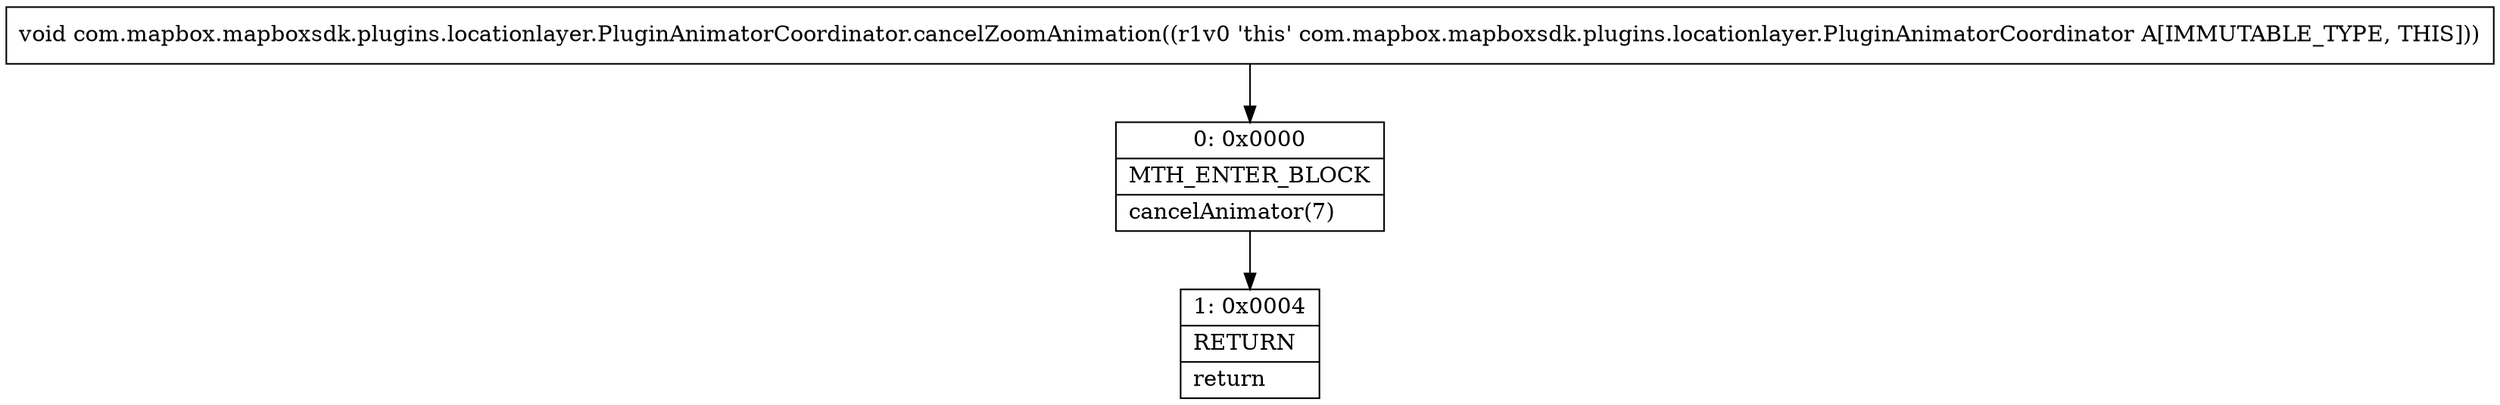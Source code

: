 digraph "CFG forcom.mapbox.mapboxsdk.plugins.locationlayer.PluginAnimatorCoordinator.cancelZoomAnimation()V" {
Node_0 [shape=record,label="{0\:\ 0x0000|MTH_ENTER_BLOCK\l|cancelAnimator(7)\l}"];
Node_1 [shape=record,label="{1\:\ 0x0004|RETURN\l|return\l}"];
MethodNode[shape=record,label="{void com.mapbox.mapboxsdk.plugins.locationlayer.PluginAnimatorCoordinator.cancelZoomAnimation((r1v0 'this' com.mapbox.mapboxsdk.plugins.locationlayer.PluginAnimatorCoordinator A[IMMUTABLE_TYPE, THIS])) }"];
MethodNode -> Node_0;
Node_0 -> Node_1;
}

